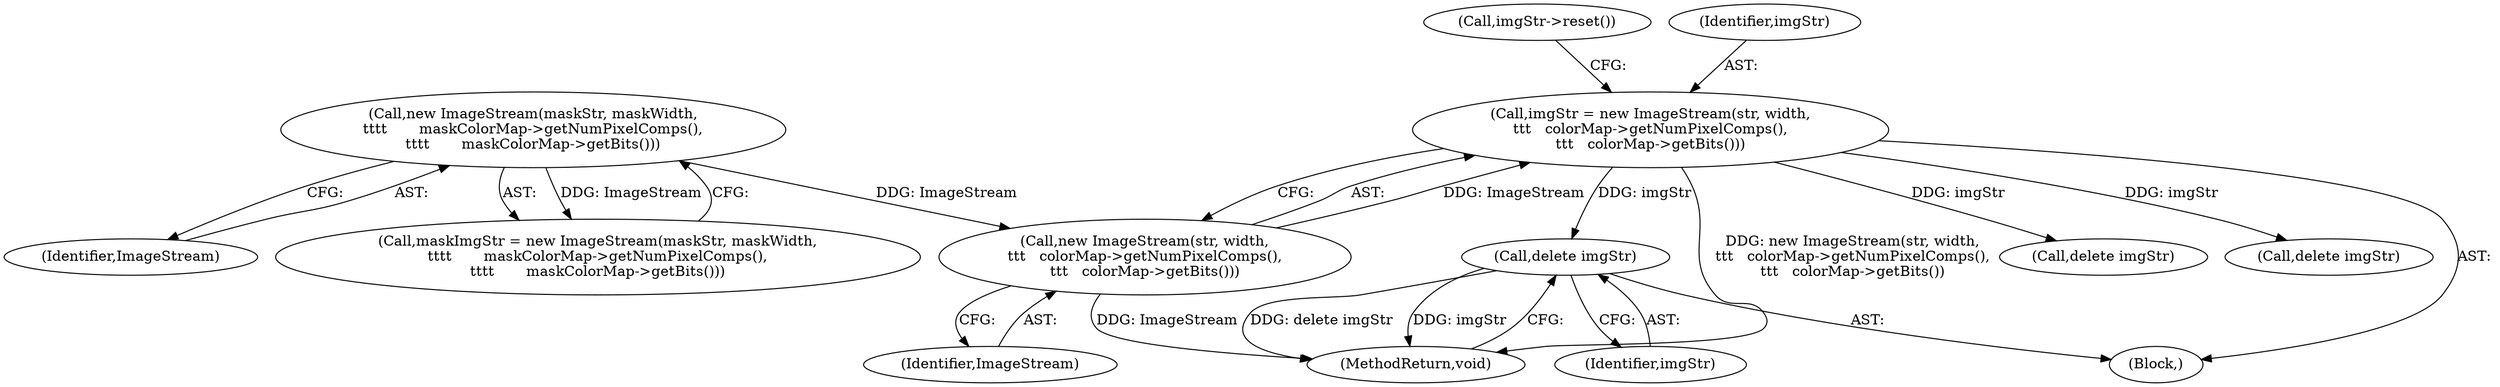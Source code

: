 digraph "0_poppler_7b2d314a61fd0e12f47c62996cb49ec0d1ba747a_3@API" {
"1000349" [label="(Call,delete imgStr)"];
"1000199" [label="(Call,imgStr = new ImageStream(str, width,\n\t\t\t   colorMap->getNumPixelComps(),\n\t\t\t   colorMap->getBits()))"];
"1000201" [label="(Call,new ImageStream(str, width,\n\t\t\t   colorMap->getNumPixelComps(),\n\t\t\t   colorMap->getBits()))"];
"1000119" [label="(Call,new ImageStream(maskStr, maskWidth,\n\t\t\t\t       maskColorMap->getNumPixelComps(),\n\t\t\t\t       maskColorMap->getBits()))"];
"1000350" [label="(Identifier,imgStr)"];
"1000349" [label="(Call,delete imgStr)"];
"1000351" [label="(MethodReturn,void)"];
"1000203" [label="(Call,imgStr->reset())"];
"1000120" [label="(Identifier,ImageStream)"];
"1000199" [label="(Call,imgStr = new ImageStream(str, width,\n\t\t\t   colorMap->getNumPixelComps(),\n\t\t\t   colorMap->getBits()))"];
"1000117" [label="(Call,maskImgStr = new ImageStream(maskStr, maskWidth,\n\t\t\t\t       maskColorMap->getNumPixelComps(),\n\t\t\t\t       maskColorMap->getBits()))"];
"1000260" [label="(Call,delete imgStr)"];
"1000276" [label="(Call,delete imgStr)"];
"1000201" [label="(Call,new ImageStream(str, width,\n\t\t\t   colorMap->getNumPixelComps(),\n\t\t\t   colorMap->getBits()))"];
"1000202" [label="(Identifier,ImageStream)"];
"1000115" [label="(Block,)"];
"1000119" [label="(Call,new ImageStream(maskStr, maskWidth,\n\t\t\t\t       maskColorMap->getNumPixelComps(),\n\t\t\t\t       maskColorMap->getBits()))"];
"1000200" [label="(Identifier,imgStr)"];
"1000349" -> "1000115"  [label="AST: "];
"1000349" -> "1000350"  [label="CFG: "];
"1000350" -> "1000349"  [label="AST: "];
"1000351" -> "1000349"  [label="CFG: "];
"1000349" -> "1000351"  [label="DDG: delete imgStr"];
"1000349" -> "1000351"  [label="DDG: imgStr"];
"1000199" -> "1000349"  [label="DDG: imgStr"];
"1000199" -> "1000115"  [label="AST: "];
"1000199" -> "1000201"  [label="CFG: "];
"1000200" -> "1000199"  [label="AST: "];
"1000201" -> "1000199"  [label="AST: "];
"1000203" -> "1000199"  [label="CFG: "];
"1000199" -> "1000351"  [label="DDG: new ImageStream(str, width,\n\t\t\t   colorMap->getNumPixelComps(),\n\t\t\t   colorMap->getBits())"];
"1000201" -> "1000199"  [label="DDG: ImageStream"];
"1000199" -> "1000260"  [label="DDG: imgStr"];
"1000199" -> "1000276"  [label="DDG: imgStr"];
"1000201" -> "1000202"  [label="CFG: "];
"1000202" -> "1000201"  [label="AST: "];
"1000201" -> "1000351"  [label="DDG: ImageStream"];
"1000119" -> "1000201"  [label="DDG: ImageStream"];
"1000119" -> "1000117"  [label="AST: "];
"1000119" -> "1000120"  [label="CFG: "];
"1000120" -> "1000119"  [label="AST: "];
"1000117" -> "1000119"  [label="CFG: "];
"1000119" -> "1000117"  [label="DDG: ImageStream"];
}
